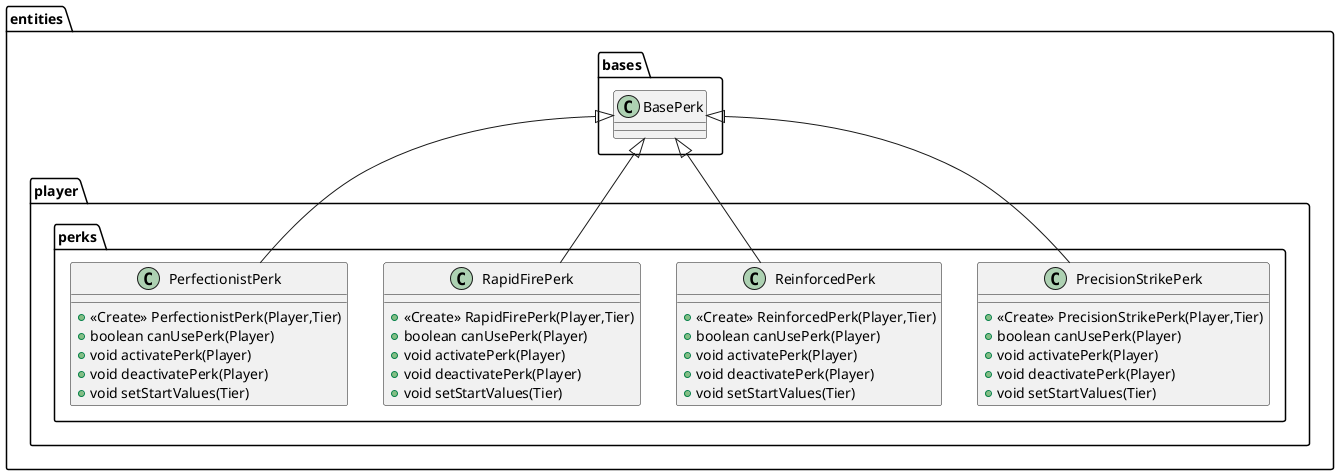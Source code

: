 @startuml
class entities.player.perks.PrecisionStrikePerk {
+ <<Create>> PrecisionStrikePerk(Player,Tier)
+ boolean canUsePerk(Player)
+ void activatePerk(Player)
+ void deactivatePerk(Player)
+ void setStartValues(Tier)
}

class entities.player.perks.ReinforcedPerk {
+ <<Create>> ReinforcedPerk(Player,Tier)
+ boolean canUsePerk(Player)
+ void activatePerk(Player)
+ void deactivatePerk(Player)
+ void setStartValues(Tier)
}

class entities.player.perks.RapidFirePerk {
+ <<Create>> RapidFirePerk(Player,Tier)
+ boolean canUsePerk(Player)
+ void activatePerk(Player)
+ void deactivatePerk(Player)
+ void setStartValues(Tier)
}

class entities.player.perks.PerfectionistPerk {
+ <<Create>> PerfectionistPerk(Player,Tier)
+ boolean canUsePerk(Player)
+ void activatePerk(Player)
+ void deactivatePerk(Player)
+ void setStartValues(Tier)
}



entities.bases.BasePerk <|-- entities.player.perks.PrecisionStrikePerk
entities.bases.BasePerk <|-- entities.player.perks.ReinforcedPerk
entities.bases.BasePerk <|-- entities.player.perks.RapidFirePerk
entities.bases.BasePerk <|-- entities.player.perks.PerfectionistPerk
@enduml